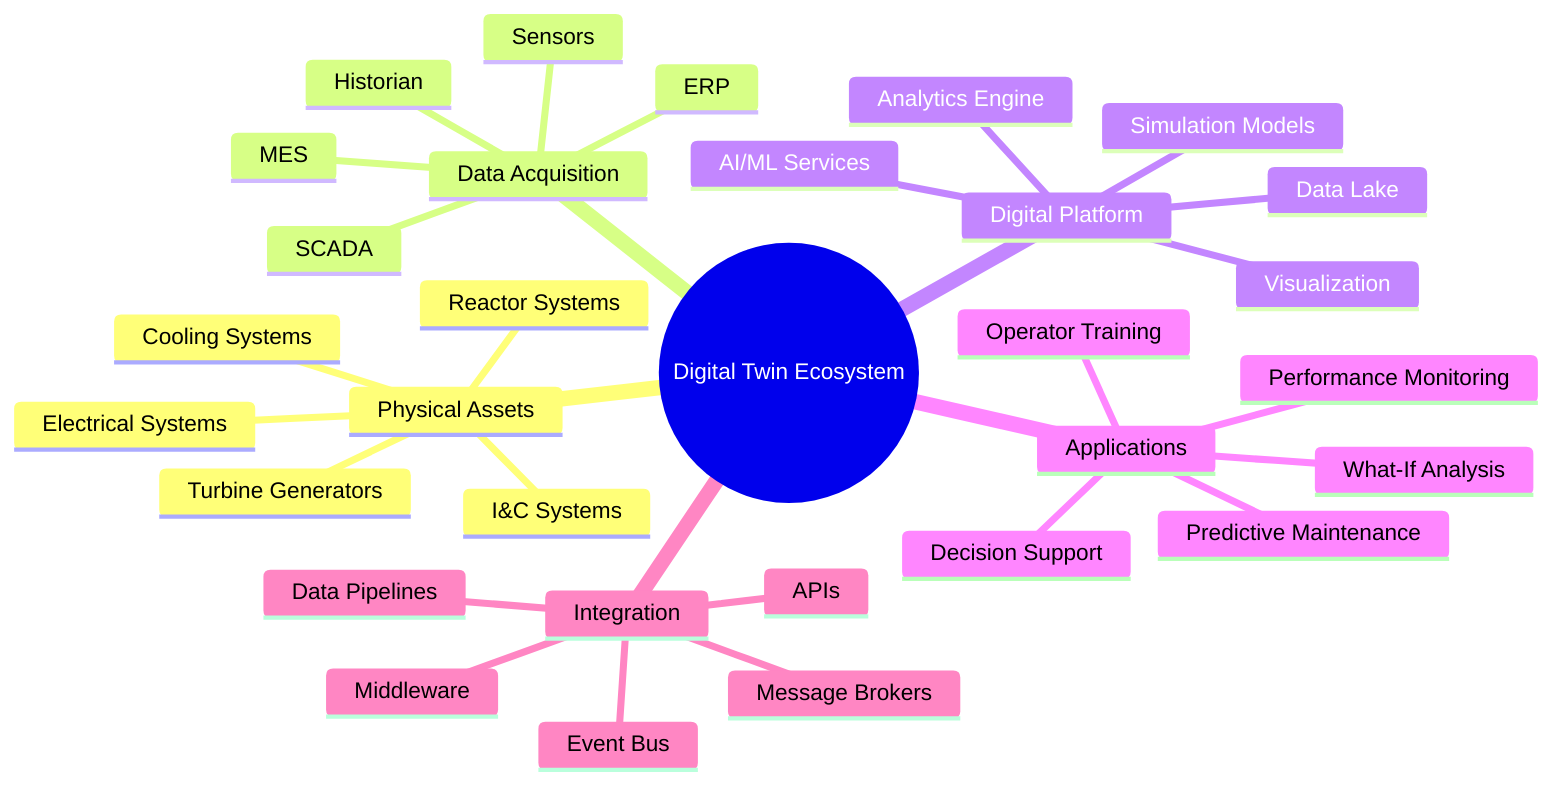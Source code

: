 mindmap
  root((Digital Twin Ecosystem))
    Physical Assets
      Reactor Systems
      Turbine Generators
      Cooling Systems
      Electrical Systems
      I&C Systems
    Data Acquisition
      Sensors
      SCADA
      Historian
      MES
      ERP
    Digital Platform
      Data Lake
      Analytics Engine
      Simulation Models
      AI/ML Services
      Visualization
    Applications
      Predictive Maintenance
      Performance Monitoring
      Operator Training
      What-If Analysis
      Decision Support
    Integration
      APIs
      Middleware
      Data Pipelines
      Event Bus
      Message Brokers